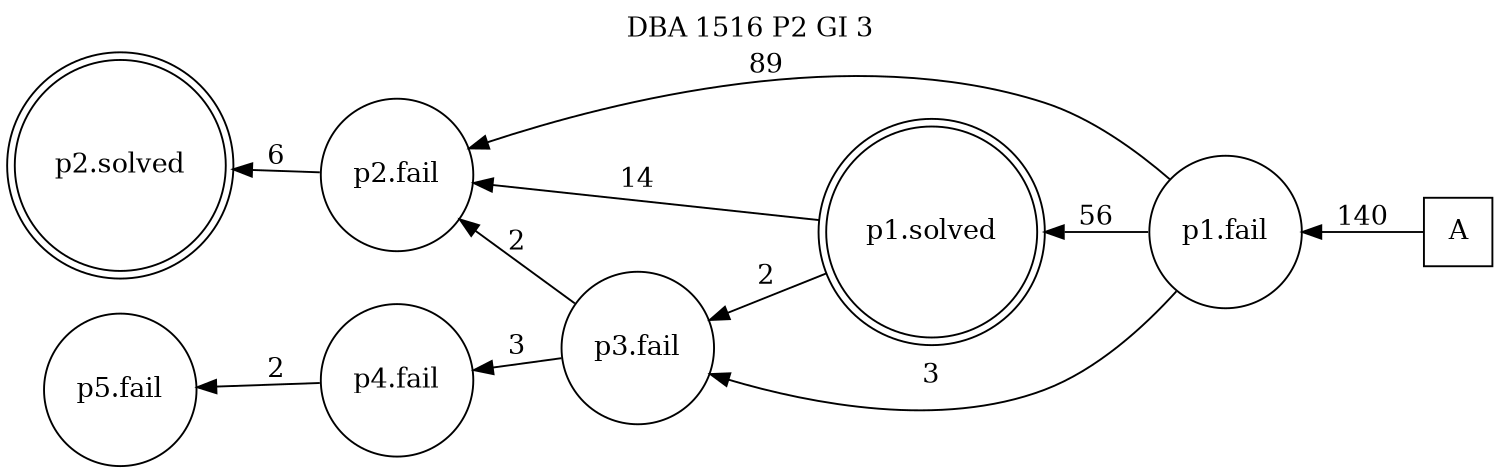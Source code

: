 digraph DBA_1516_P2_GI_3 {
labelloc="tl"
label= " DBA 1516 P2 GI 3 "
rankdir="RL";
graph [ size=" 10 , 10 !"]

"A" [shape="square" label="A"]
"p1.fail" [shape="circle" label="p1.fail"]
"p2.fail" [shape="circle" label="p2.fail"]
"p1.solved" [shape="doublecircle" label="p1.solved"]
"p3.fail" [shape="circle" label="p3.fail"]
"p4.fail" [shape="circle" label="p4.fail"]
"p5.fail" [shape="circle" label="p5.fail"]
"p2.solved" [shape="doublecircle" label="p2.solved"]
"A" -> "p1.fail" [ label=140]
"p1.fail" -> "p2.fail" [ label=89]
"p1.fail" -> "p1.solved" [ label=56]
"p1.fail" -> "p3.fail" [ label=3]
"p2.fail" -> "p2.solved" [ label=6]
"p1.solved" -> "p2.fail" [ label=14]
"p1.solved" -> "p3.fail" [ label=2]
"p3.fail" -> "p2.fail" [ label=2]
"p3.fail" -> "p4.fail" [ label=3]
"p4.fail" -> "p5.fail" [ label=2]
}
